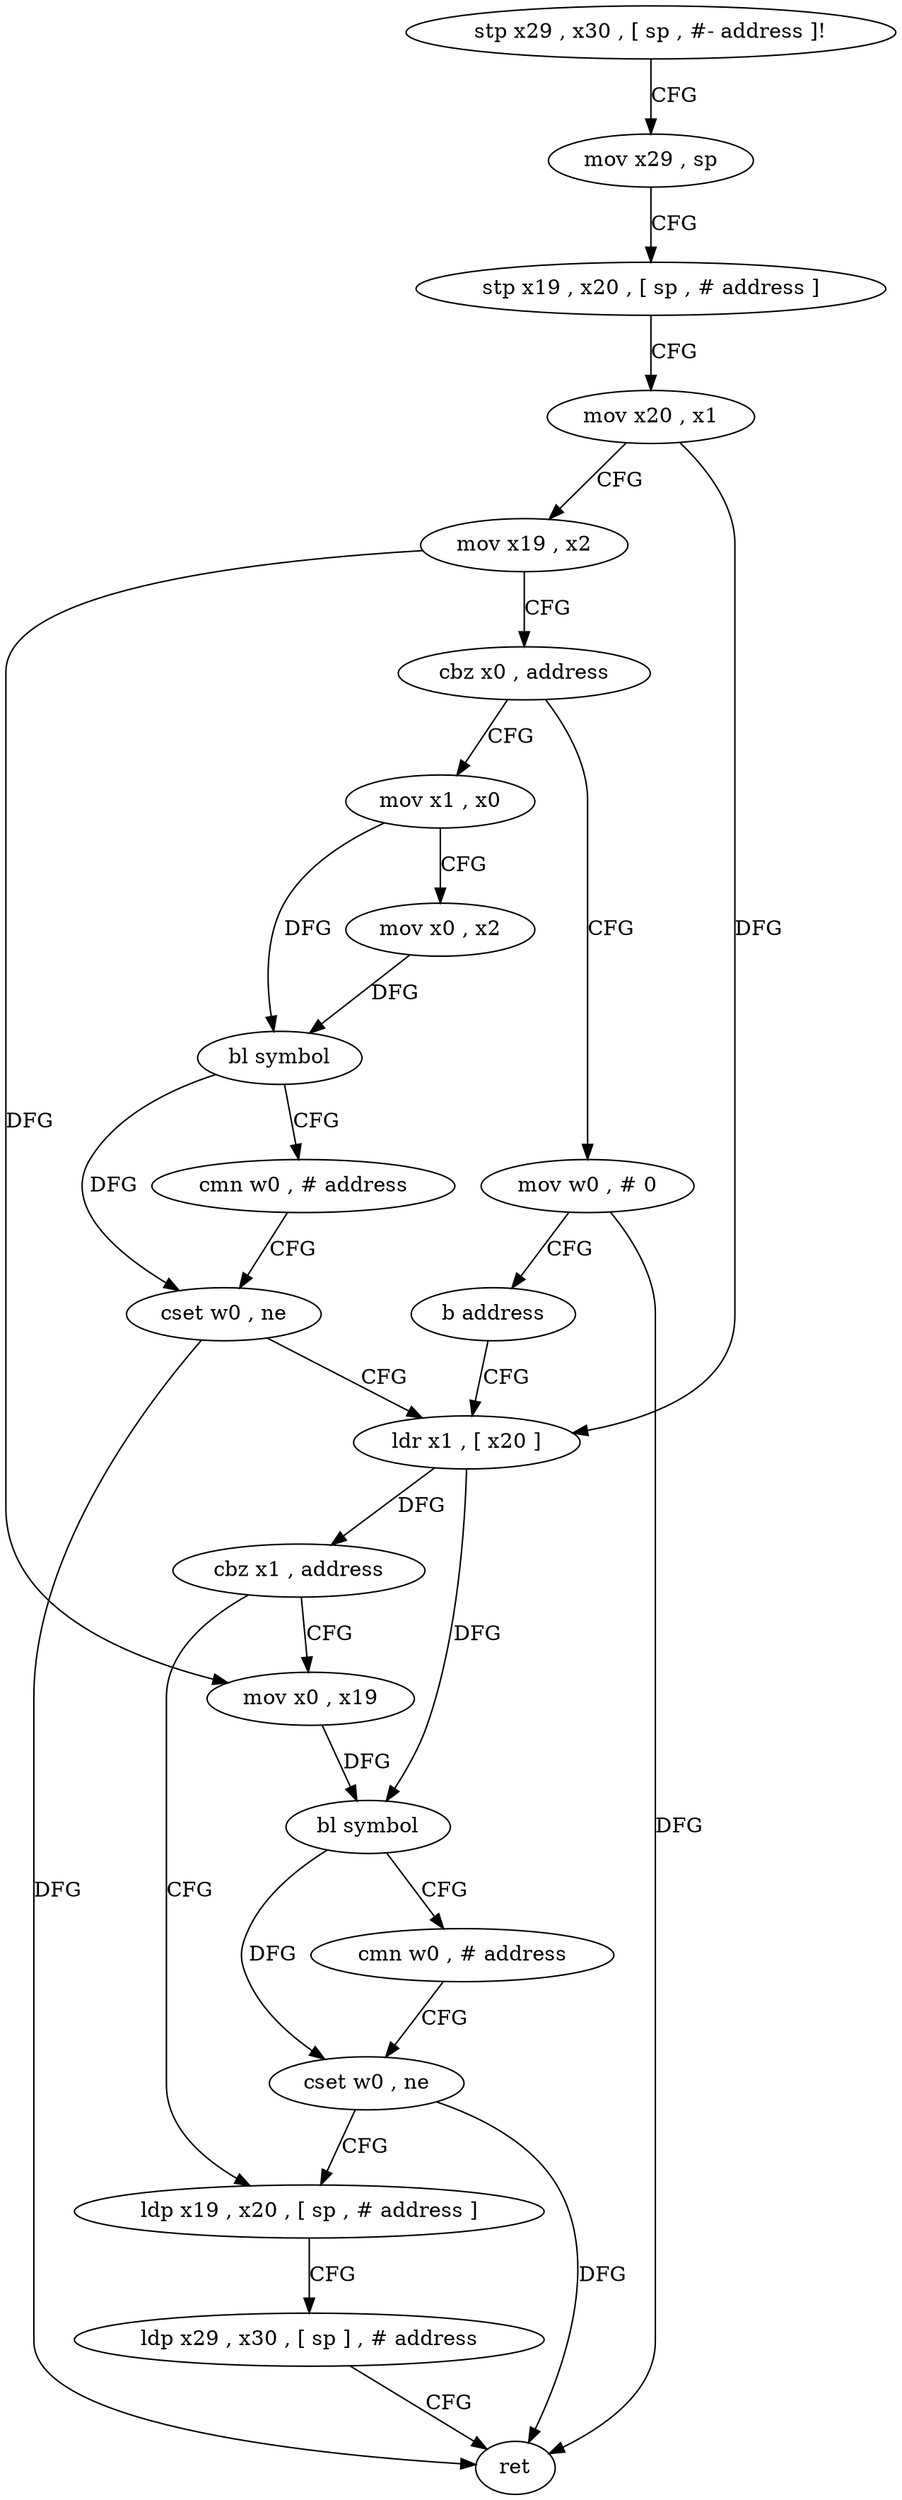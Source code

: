 digraph "func" {
"107288" [label = "stp x29 , x30 , [ sp , #- address ]!" ]
"107292" [label = "mov x29 , sp" ]
"107296" [label = "stp x19 , x20 , [ sp , # address ]" ]
"107300" [label = "mov x20 , x1" ]
"107304" [label = "mov x19 , x2" ]
"107308" [label = "cbz x0 , address" ]
"107368" [label = "mov w0 , # 0" ]
"107312" [label = "mov x1 , x0" ]
"107372" [label = "b address" ]
"107332" [label = "ldr x1 , [ x20 ]" ]
"107316" [label = "mov x0 , x2" ]
"107320" [label = "bl symbol" ]
"107324" [label = "cmn w0 , # address" ]
"107328" [label = "cset w0 , ne" ]
"107336" [label = "cbz x1 , address" ]
"107356" [label = "ldp x19 , x20 , [ sp , # address ]" ]
"107340" [label = "mov x0 , x19" ]
"107360" [label = "ldp x29 , x30 , [ sp ] , # address" ]
"107364" [label = "ret" ]
"107344" [label = "bl symbol" ]
"107348" [label = "cmn w0 , # address" ]
"107352" [label = "cset w0 , ne" ]
"107288" -> "107292" [ label = "CFG" ]
"107292" -> "107296" [ label = "CFG" ]
"107296" -> "107300" [ label = "CFG" ]
"107300" -> "107304" [ label = "CFG" ]
"107300" -> "107332" [ label = "DFG" ]
"107304" -> "107308" [ label = "CFG" ]
"107304" -> "107340" [ label = "DFG" ]
"107308" -> "107368" [ label = "CFG" ]
"107308" -> "107312" [ label = "CFG" ]
"107368" -> "107372" [ label = "CFG" ]
"107368" -> "107364" [ label = "DFG" ]
"107312" -> "107316" [ label = "CFG" ]
"107312" -> "107320" [ label = "DFG" ]
"107372" -> "107332" [ label = "CFG" ]
"107332" -> "107336" [ label = "DFG" ]
"107332" -> "107344" [ label = "DFG" ]
"107316" -> "107320" [ label = "DFG" ]
"107320" -> "107324" [ label = "CFG" ]
"107320" -> "107328" [ label = "DFG" ]
"107324" -> "107328" [ label = "CFG" ]
"107328" -> "107332" [ label = "CFG" ]
"107328" -> "107364" [ label = "DFG" ]
"107336" -> "107356" [ label = "CFG" ]
"107336" -> "107340" [ label = "CFG" ]
"107356" -> "107360" [ label = "CFG" ]
"107340" -> "107344" [ label = "DFG" ]
"107360" -> "107364" [ label = "CFG" ]
"107344" -> "107348" [ label = "CFG" ]
"107344" -> "107352" [ label = "DFG" ]
"107348" -> "107352" [ label = "CFG" ]
"107352" -> "107356" [ label = "CFG" ]
"107352" -> "107364" [ label = "DFG" ]
}
